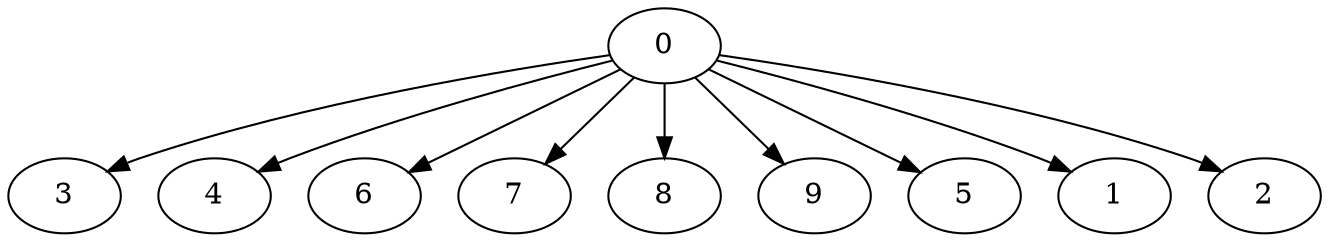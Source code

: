 digraph "Fork_Nodes_10_CCR_0.10_WeightType_Random_GB" {
	graph ["Duplicate states"=0,
		GraphType=Fork,
		"Max states in OPEN"=0,
		Modes="120000ms; topo-ordered tasks, ; Pruning: task equivalence, fixed order ready list, ; F-value: ; Optimisation: best schedule length (\
SL) optimisation on equal, ",
		NumberOfTasks=10,
		"Pruned using list schedule length"=87,
		"States removed from OPEN"=0,
		TargetSystem="Homogeneous-2",
		"Time to schedule (ms)"=126,
		"Total idle time"=99,
		"Total schedule length"=300,
		"Total sequential time"=499,
		"Total states created"=374
	];
	0	["Finish time"=96,
		Processor=0,
		"Start time"=0,
		Weight=96];
	3	["Finish time"=214,
		Processor=1,
		"Start time"=147,
		Weight=67];
	0 -> 3	[Weight=4];
	4	["Finish time"=281,
		Processor=1,
		"Start time"=214,
		Weight=67];
	0 -> 4	[Weight=8];
	6	["Finish time"=154,
		Processor=0,
		"Start time"=96,
		Weight=58];
	0 -> 6	[Weight=2];
	7	["Finish time"=202,
		Processor=0,
		"Start time"=154,
		Weight=48];
	0 -> 7	[Weight=3];
	8	["Finish time"=147,
		Processor=1,
		"Start time"=99,
		Weight=48];
	0 -> 8	[Weight=3];
	9	["Finish time"=279,
		Processor=0,
		"Start time"=231,
		Weight=48];
	0 -> 9	[Weight=7];
	5	["Finish time"=231,
		Processor=0,
		"Start time"=202,
		Weight=29];
	0 -> 5	[Weight=6];
	1	["Finish time"=298,
		Processor=0,
		"Start time"=279,
		Weight=19];
	0 -> 1	[Weight=8];
	2	["Finish time"=300,
		Processor=1,
		"Start time"=281,
		Weight=19];
	0 -> 2	[Weight=9];
}
